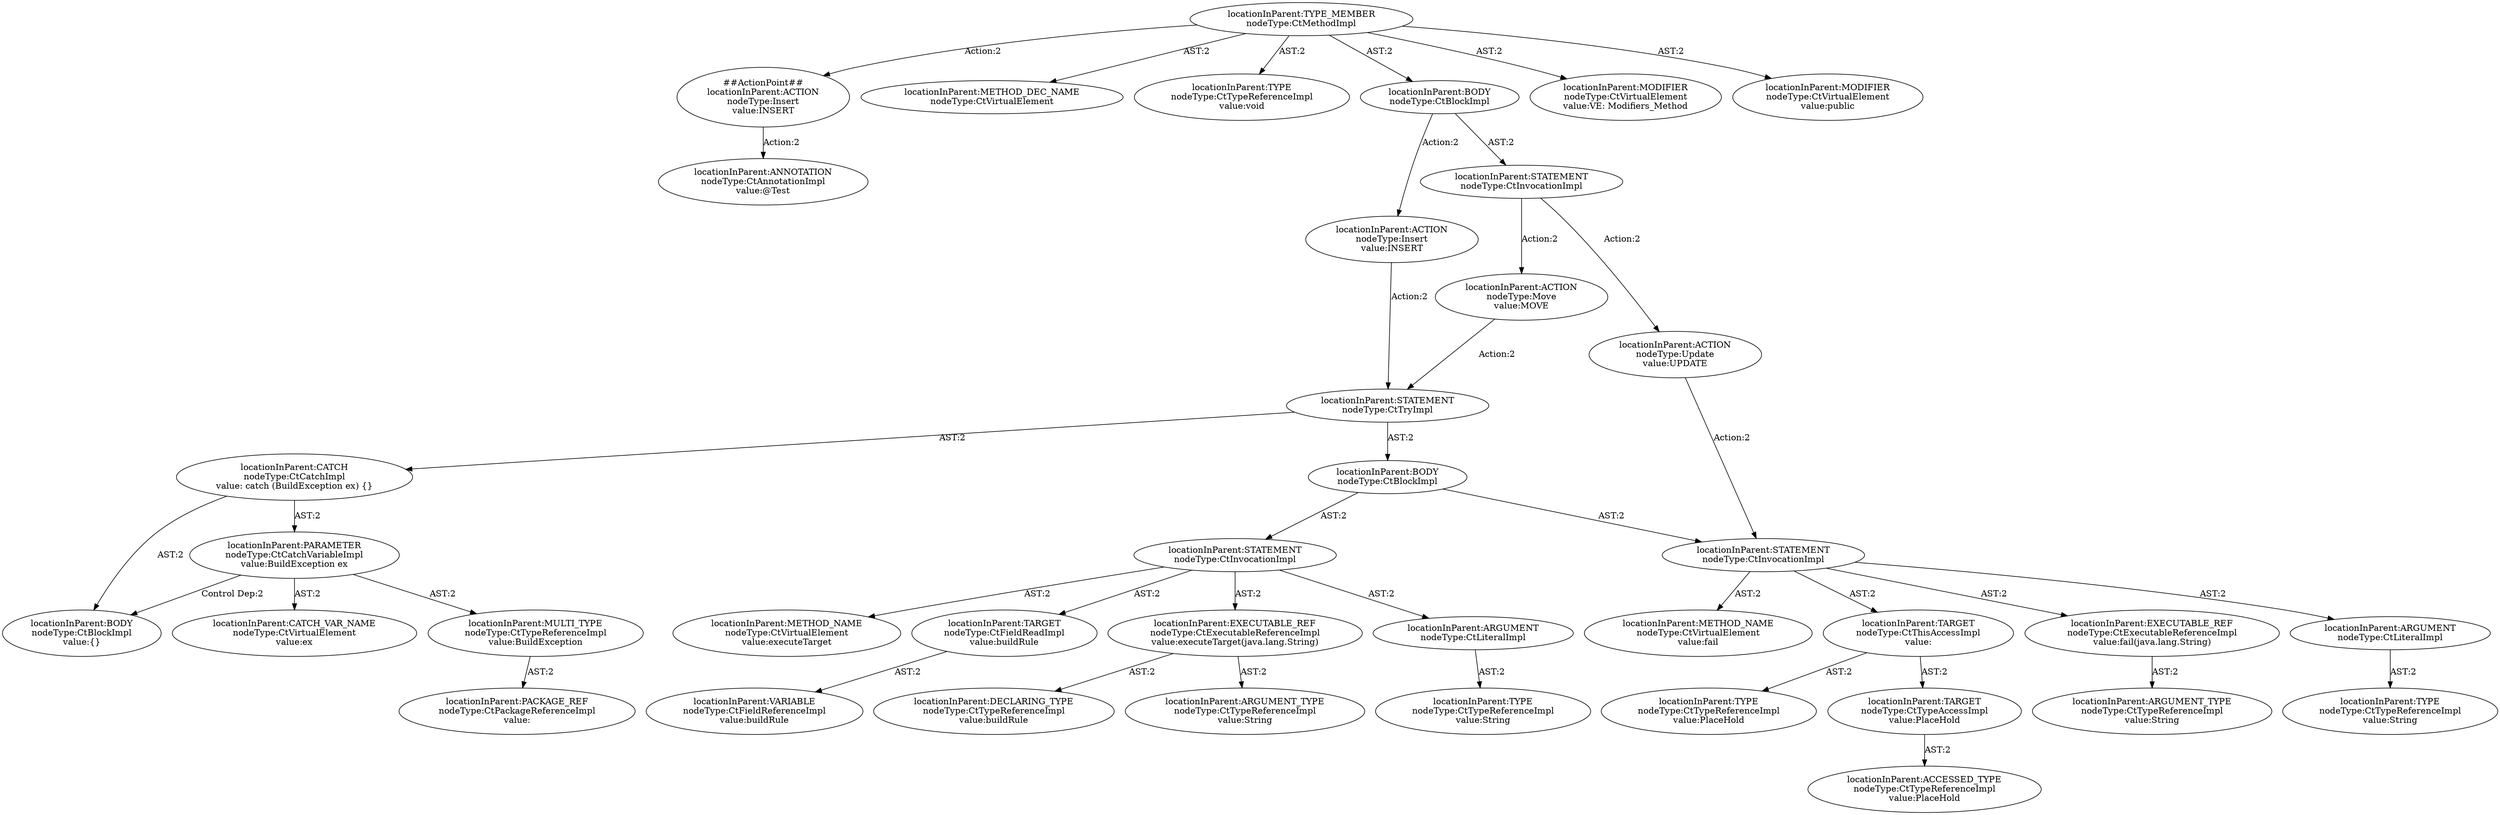 digraph "Pattern" {
0 [label="##ActionPoint##
locationInParent:ACTION
nodeType:Insert
value:INSERT" shape=ellipse]
1 [label="locationInParent:TYPE_MEMBER
nodeType:CtMethodImpl" shape=ellipse]
2 [label="locationInParent:METHOD_DEC_NAME
nodeType:CtVirtualElement" shape=ellipse]
3 [label="locationInParent:TYPE
nodeType:CtTypeReferenceImpl
value:void" shape=ellipse]
4 [label="locationInParent:BODY
nodeType:CtBlockImpl" shape=ellipse]
5 [label="locationInParent:STATEMENT
nodeType:CtInvocationImpl" shape=ellipse]
6 [label="locationInParent:ACTION
nodeType:Insert
value:INSERT" shape=ellipse]
7 [label="locationInParent:STATEMENT
nodeType:CtTryImpl" shape=ellipse]
8 [label="locationInParent:ACTION
nodeType:Move
value:MOVE" shape=ellipse]
9 [label="locationInParent:BODY
nodeType:CtBlockImpl" shape=ellipse]
10 [label="locationInParent:STATEMENT
nodeType:CtInvocationImpl" shape=ellipse]
11 [label="locationInParent:METHOD_NAME
nodeType:CtVirtualElement
value:executeTarget" shape=ellipse]
12 [label="locationInParent:TARGET
nodeType:CtFieldReadImpl
value:buildRule" shape=ellipse]
13 [label="locationInParent:VARIABLE
nodeType:CtFieldReferenceImpl
value:buildRule" shape=ellipse]
14 [label="locationInParent:EXECUTABLE_REF
nodeType:CtExecutableReferenceImpl
value:executeTarget(java.lang.String)" shape=ellipse]
15 [label="locationInParent:DECLARING_TYPE
nodeType:CtTypeReferenceImpl
value:buildRule" shape=ellipse]
16 [label="locationInParent:ARGUMENT_TYPE
nodeType:CtTypeReferenceImpl
value:String" shape=ellipse]
17 [label="locationInParent:ARGUMENT
nodeType:CtLiteralImpl" shape=ellipse]
18 [label="locationInParent:TYPE
nodeType:CtTypeReferenceImpl
value:String" shape=ellipse]
19 [label="locationInParent:STATEMENT
nodeType:CtInvocationImpl" shape=ellipse]
20 [label="locationInParent:ACTION
nodeType:Update
value:UPDATE" shape=ellipse]
21 [label="locationInParent:METHOD_NAME
nodeType:CtVirtualElement
value:fail" shape=ellipse]
22 [label="locationInParent:TARGET
nodeType:CtThisAccessImpl
value:" shape=ellipse]
23 [label="locationInParent:TYPE
nodeType:CtTypeReferenceImpl
value:PlaceHold" shape=ellipse]
24 [label="locationInParent:TARGET
nodeType:CtTypeAccessImpl
value:PlaceHold" shape=ellipse]
25 [label="locationInParent:ACCESSED_TYPE
nodeType:CtTypeReferenceImpl
value:PlaceHold" shape=ellipse]
26 [label="locationInParent:EXECUTABLE_REF
nodeType:CtExecutableReferenceImpl
value:fail(java.lang.String)" shape=ellipse]
27 [label="locationInParent:ARGUMENT_TYPE
nodeType:CtTypeReferenceImpl
value:String" shape=ellipse]
28 [label="locationInParent:ARGUMENT
nodeType:CtLiteralImpl" shape=ellipse]
29 [label="locationInParent:TYPE
nodeType:CtTypeReferenceImpl
value:String" shape=ellipse]
30 [label="locationInParent:CATCH
nodeType:CtCatchImpl
value: catch (BuildException ex) \{\
\}" shape=ellipse]
31 [label="locationInParent:PARAMETER
nodeType:CtCatchVariableImpl
value:BuildException ex" shape=ellipse]
32 [label="locationInParent:CATCH_VAR_NAME
nodeType:CtVirtualElement
value:ex" shape=ellipse]
33 [label="locationInParent:MULTI_TYPE
nodeType:CtTypeReferenceImpl
value:BuildException" shape=ellipse]
34 [label="locationInParent:PACKAGE_REF
nodeType:CtPackageReferenceImpl
value:" shape=ellipse]
35 [label="locationInParent:BODY
nodeType:CtBlockImpl
value:\{\
\}" shape=ellipse]
36 [label="locationInParent:MODIFIER
nodeType:CtVirtualElement
value:VE: Modifiers_Method" shape=ellipse]
37 [label="locationInParent:MODIFIER
nodeType:CtVirtualElement
value:public" shape=ellipse]
38 [label="locationInParent:ANNOTATION
nodeType:CtAnnotationImpl
value:@Test" shape=ellipse]
0 -> 38 [label="Action:2"];
1 -> 0 [label="Action:2"];
1 -> 2 [label="AST:2"];
1 -> 3 [label="AST:2"];
1 -> 4 [label="AST:2"];
1 -> 36 [label="AST:2"];
1 -> 37 [label="AST:2"];
4 -> 5 [label="AST:2"];
4 -> 6 [label="Action:2"];
5 -> 20 [label="Action:2"];
5 -> 8 [label="Action:2"];
6 -> 7 [label="Action:2"];
7 -> 9 [label="AST:2"];
7 -> 30 [label="AST:2"];
8 -> 7 [label="Action:2"];
9 -> 10 [label="AST:2"];
9 -> 19 [label="AST:2"];
10 -> 11 [label="AST:2"];
10 -> 12 [label="AST:2"];
10 -> 14 [label="AST:2"];
10 -> 17 [label="AST:2"];
12 -> 13 [label="AST:2"];
14 -> 15 [label="AST:2"];
14 -> 16 [label="AST:2"];
17 -> 18 [label="AST:2"];
19 -> 21 [label="AST:2"];
19 -> 22 [label="AST:2"];
19 -> 26 [label="AST:2"];
19 -> 28 [label="AST:2"];
20 -> 19 [label="Action:2"];
22 -> 23 [label="AST:2"];
22 -> 24 [label="AST:2"];
24 -> 25 [label="AST:2"];
26 -> 27 [label="AST:2"];
28 -> 29 [label="AST:2"];
30 -> 31 [label="AST:2"];
30 -> 35 [label="AST:2"];
31 -> 32 [label="AST:2"];
31 -> 33 [label="AST:2"];
31 -> 35 [label="Control Dep:2"];
33 -> 34 [label="AST:2"];
}